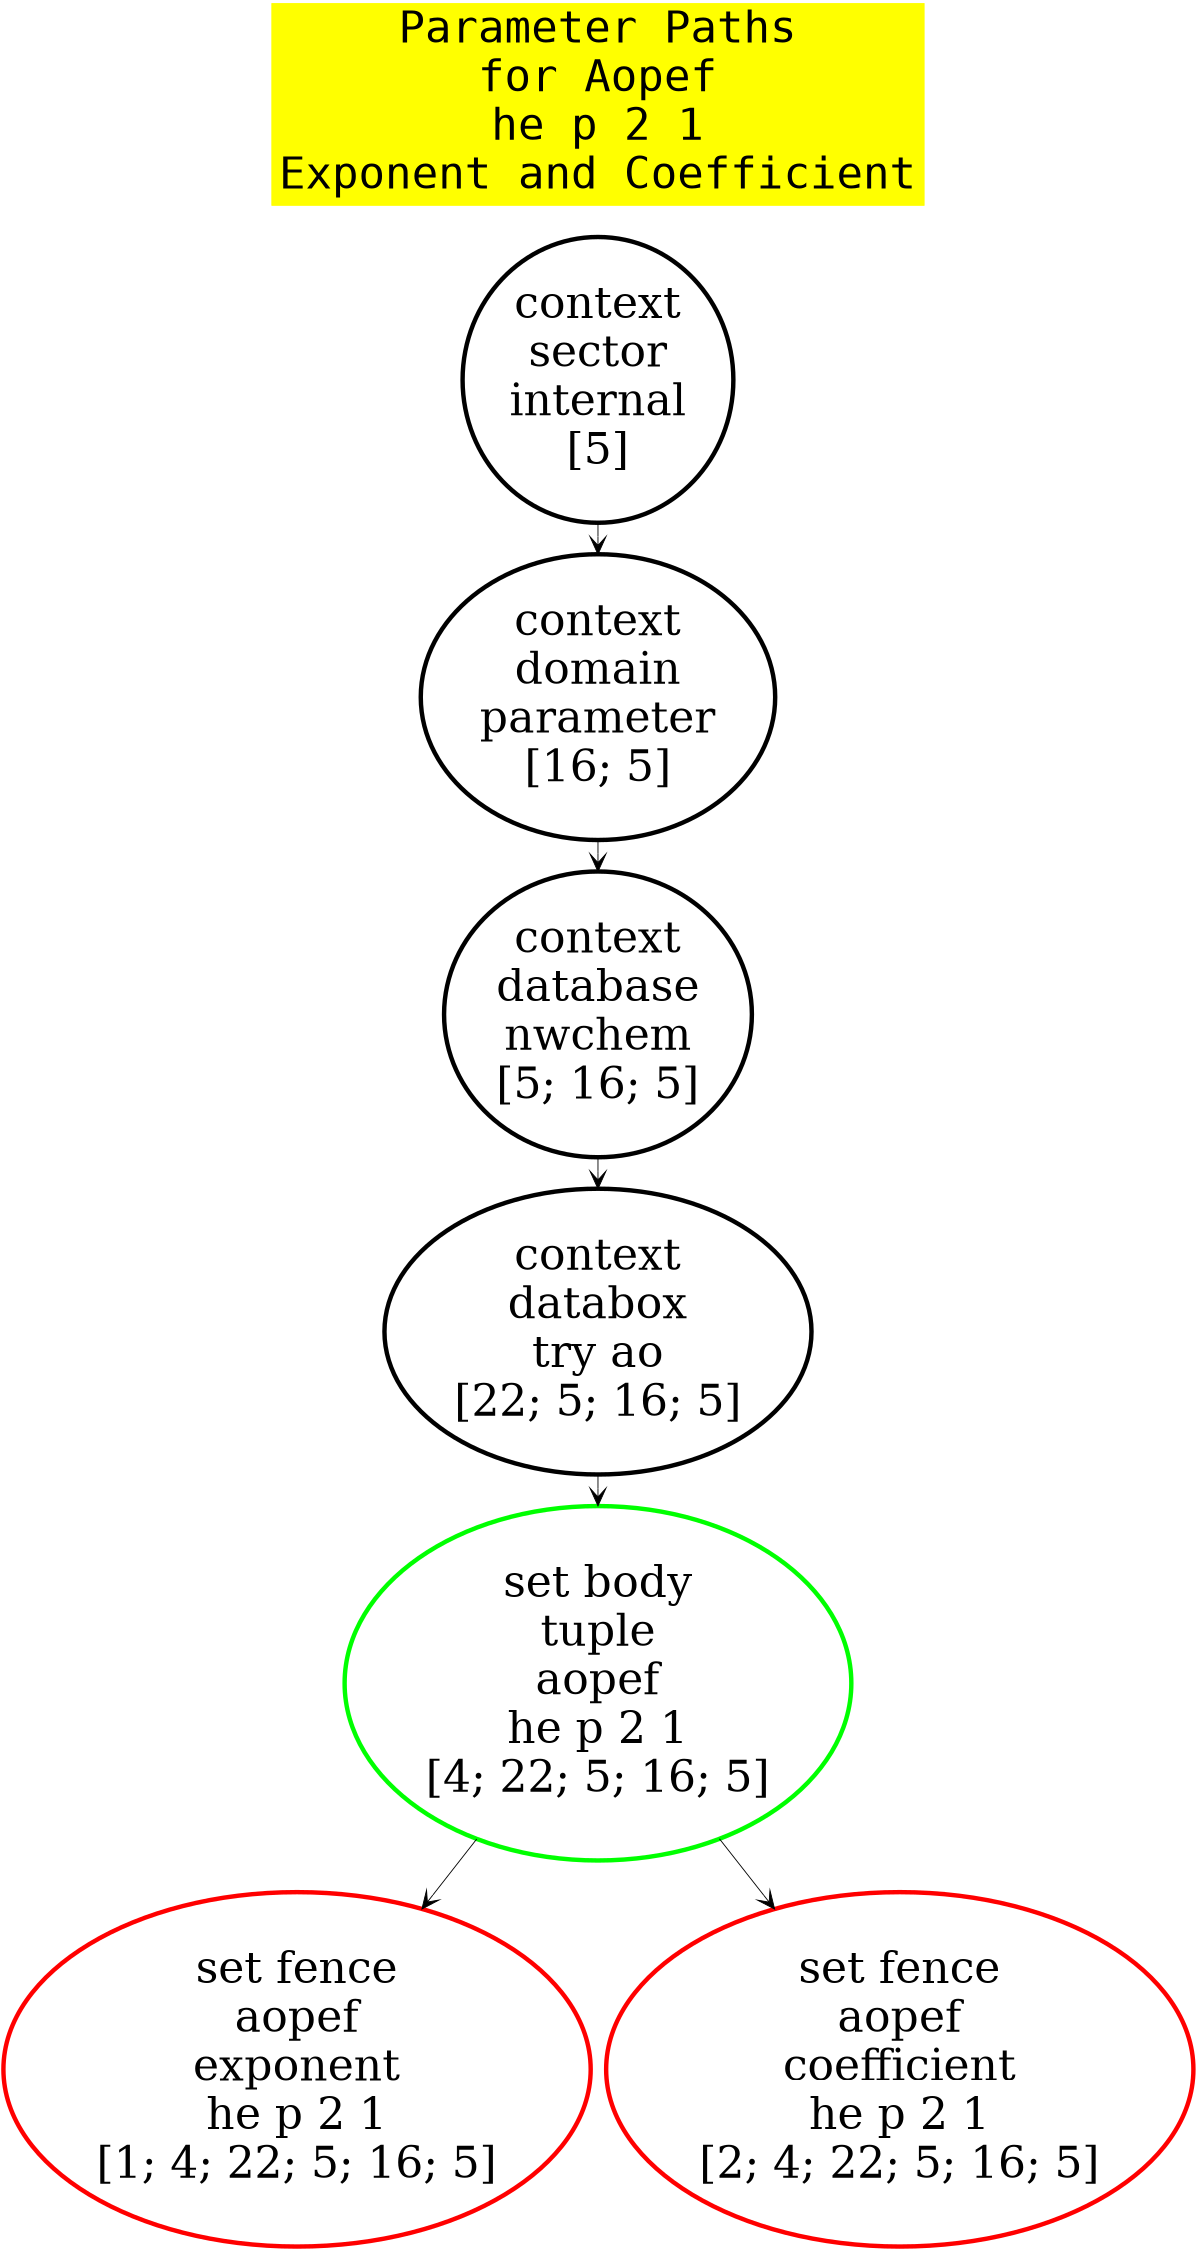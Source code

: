         digraph Frames {
                size="40,15";
                node [fontsize=50];
                edge [arrowhead = "vee", arrowsize = "2.0", style="solid", taillabel = ""];

		Title [
		label = "Parameter Paths\nfor Aopef\nhe p 2 1\nExponent and Coefficient", shape=box, fontname=Courier, fontsize=50, color=yellow, style=filled
		];


	    "context\nsector\ninternal\n[5]" [color=black, style="setlinewidth(5)"];
	    "context\ndomain\nparameter\n[16; 5]" [color=black, style="setlinewidth(5)"];
	    "context\ndatabase\nnwchem\n[5; 16; 5]" [color=black, style="setlinewidth(5)"];
	    "context\ndatabox\ntry ao\n[22; 5; 16; 5]" [color=black, style="setlinewidth(5)"];
	    "set body\ntuple\naopef\nhe p 2 1\n[4; 22; 5; 16; 5]" [color=green, style="setlinewidth(5)"];
	    "set fence\naopef\nexponent\nhe p 2 1\n[1; 4; 22; 5; 16; 5]" [color=red, style="setlinewidth(5)"];
	    "set fence\naopef\ncoefficient\nhe p 2 1\n[2; 4; 22; 5; 16; 5]" [color=red, style="setlinewidth(5)"];

    	Title -> "context\nsector\ninternal\n[5]" [ style="invis", width = 5];

	"context\nsector\ninternal\n[5]" ->	"context\ndomain\nparameter\n[16; 5]";
	"context\ndomain\nparameter\n[16; 5]" ->	"context\ndatabase\nnwchem\n[5; 16; 5]";
	"context\ndatabase\nnwchem\n[5; 16; 5]" ->	"context\ndatabox\ntry ao\n[22; 5; 16; 5]";
	"context\ndatabox\ntry ao\n[22; 5; 16; 5]" ->	"set body\ntuple\naopef\nhe p 2 1\n[4; 22; 5; 16; 5]";
	"set body\ntuple\naopef\nhe p 2 1\n[4; 22; 5; 16; 5]" ->	"set fence\naopef\nexponent\nhe p 2 1\n[1; 4; 22; 5; 16; 5]";
	"set body\ntuple\naopef\nhe p 2 1\n[4; 22; 5; 16; 5]" ->	"set fence\naopef\ncoefficient\nhe p 2 1\n[2; 4; 22; 5; 16; 5]";
	

}

